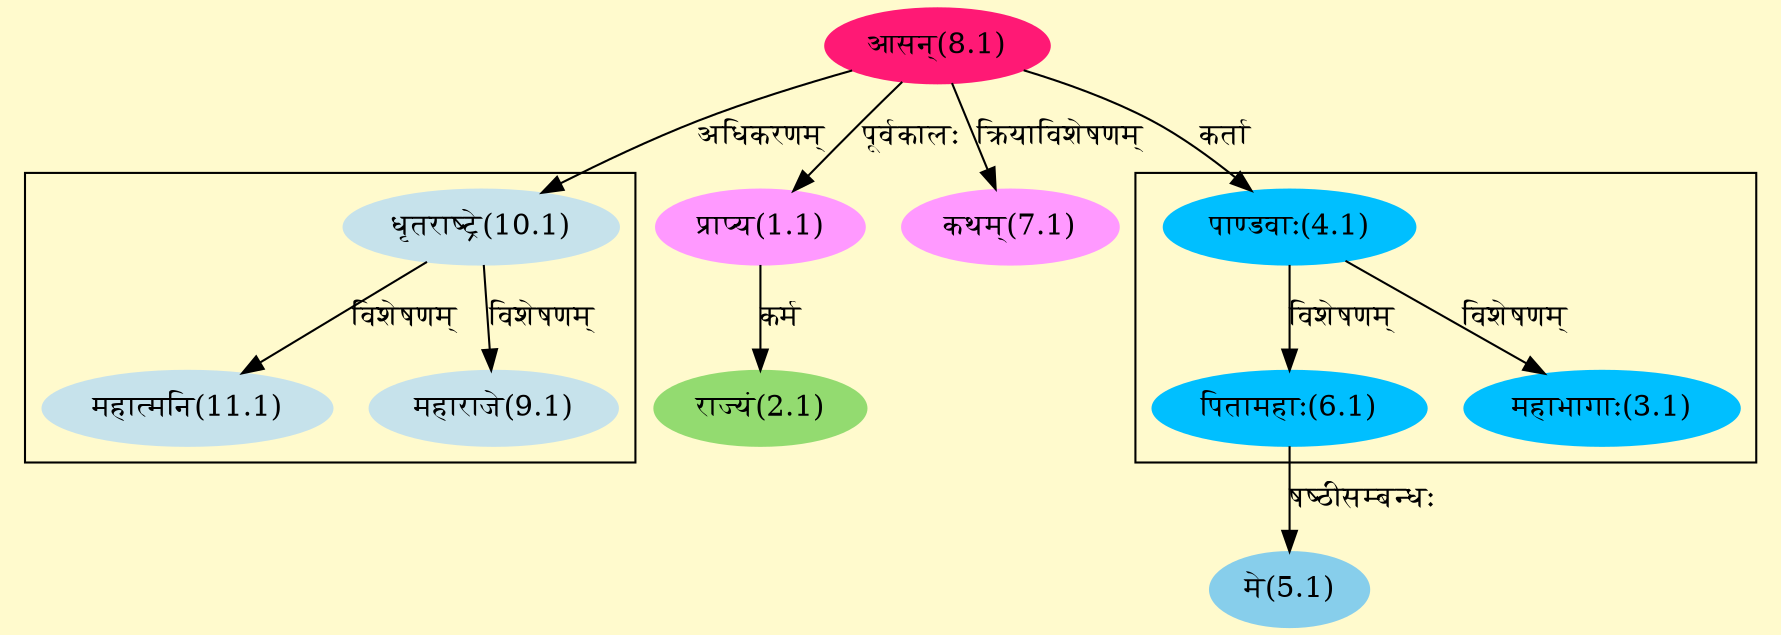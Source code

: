 digraph G{
rankdir=BT;
 compound=true;
 bgcolor="lemonchiffon1";

subgraph cluster_1{
Node3_1 [style=filled, color="#00BFFF" label = "महाभागाः(3.1)"]
Node4_1 [style=filled, color="#00BFFF" label = "पाण्डवाः(4.1)"]
Node6_1 [style=filled, color="#00BFFF" label = "पितामहाः(6.1)"]

}

subgraph cluster_2{
Node9_1 [style=filled, color="#C6E2EB" label = "महाराजे(9.1)"]
Node10_1 [style=filled, color="#C6E2EB" label = "धृतराष्ट्रे(10.1)"]
Node11_1 [style=filled, color="#C6E2EB" label = "महात्मनि(11.1)"]

}
Node1_1 [style=filled, color="#FF99FF" label = "प्राप्य(1.1)"]
Node8_1 [style=filled, color="#FF1975" label = "आसन्(8.1)"]
Node2_1 [style=filled, color="#93DB70" label = "राज्यं(2.1)"]
Node4_1 [style=filled, color="#00BFFF" label = "पाण्डवाः(4.1)"]
Node5_1 [style=filled, color="#87CEEB" label = "मे(5.1)"]
Node6_1 [style=filled, color="#00BFFF" label = "पितामहाः(6.1)"]
Node7_1 [style=filled, color="#FF99FF" label = "कथम्(7.1)"]
Node10_1 [style=filled, color="#C6E2EB" label = "धृतराष्ट्रे(10.1)"]
/* Start of Relations section */

Node1_1 -> Node8_1 [  label="पूर्वकालः"  dir="back" ]
Node2_1 -> Node1_1 [  label="कर्म"  dir="back" ]
Node3_1 -> Node4_1 [  label="विशेषणम्"  dir="back" ]
Node4_1 -> Node8_1 [  label="कर्ता"  dir="back" ]
Node5_1 -> Node6_1 [  label="षष्ठीसम्बन्धः"  dir="back" ]
Node6_1 -> Node4_1 [  label="विशेषणम्"  dir="back" ]
Node7_1 -> Node8_1 [  label="क्रियाविशेषणम्"  dir="back" ]
Node9_1 -> Node10_1 [  label="विशेषणम्"  dir="back" ]
Node10_1 -> Node8_1 [  label="अधिकरणम्"  dir="back" ]
Node11_1 -> Node10_1 [  label="विशेषणम्"  dir="back" ]
}
